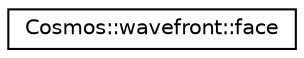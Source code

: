 digraph "Graphical Class Hierarchy"
{
 // INTERACTIVE_SVG=YES
  edge [fontname="Helvetica",fontsize="10",labelfontname="Helvetica",labelfontsize="10"];
  node [fontname="Helvetica",fontsize="10",shape=record];
  rankdir="LR";
  Node0 [label="Cosmos::wavefront::face",height=0.2,width=0.4,color="black", fillcolor="white", style="filled",URL="$struct_cosmos_1_1wavefront_1_1face.html"];
}
